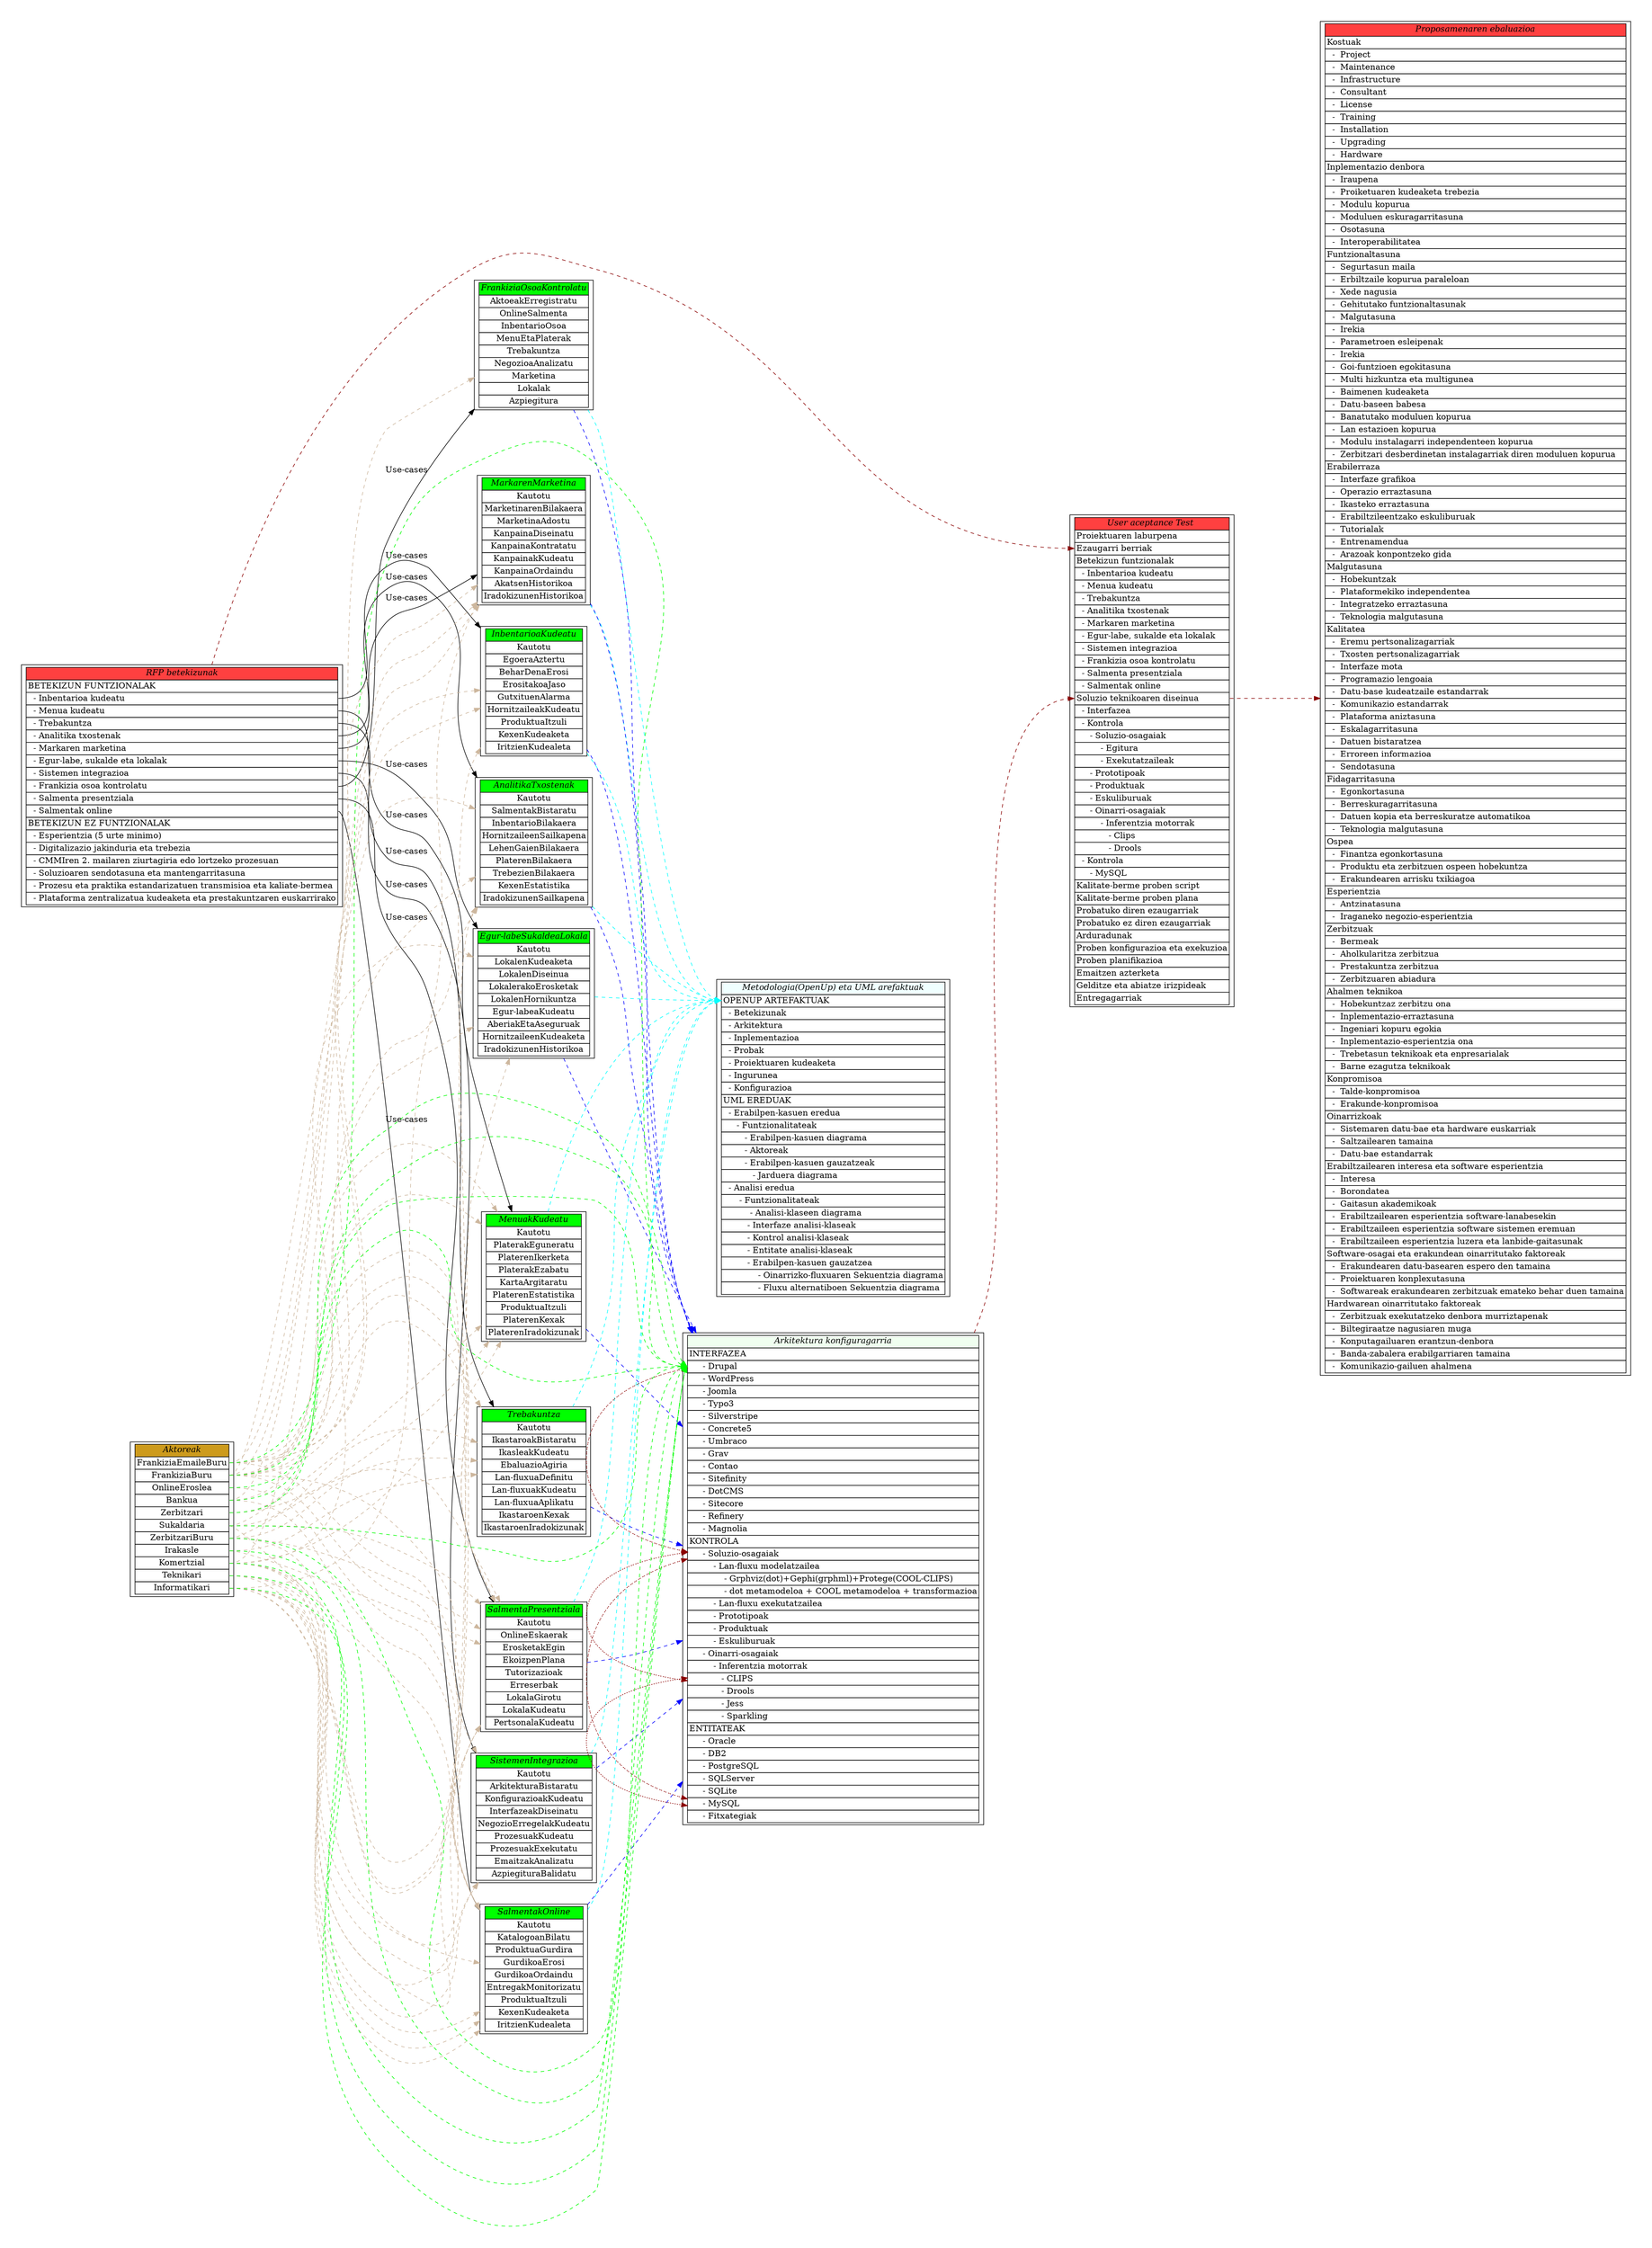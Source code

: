 digraph {
    graph [pad="0.5", nodesep="0.5", ranksep="2"];
    node [shape=box]
    rankdir=LR;


/* RFPko funtzionalitateak */

RFP_betekizunak [label=<
<table border="0" cellborder="1" cellspacing="0">
  <tr><td bgcolor="brown1"><i>RFP betekizunak</i></td></tr>
  <tr><td align = "left" port="1">BETEKIZUN FUNTZIONALAK</td></tr>
  <tr><td align = "left" port="2">  - Inbentarioa kudeatu</td></tr>
  <tr><td align = "left" port="3">  - Menua kudeatu</td></tr>
  <tr><td align = "left" port="4">  - Trebakuntza</td></tr>
  <tr><td align = "left" port="5">  - Analitika txostenak</td></tr>
  <tr><td align = "left" port="6">  - Markaren marketina</td></tr>
  <tr><td align = "left" port="7">  - Egur-labe, sukalde eta lokalak</td></tr>
  <tr><td align = "left" port="8">  - Sistemen integrazioa</td></tr>
  <tr><td align = "left" port="9">  - Frankizia osoa kontrolatu</td></tr>
  <tr><td align = "left" port="10">  - Salmenta presentziala</td></tr>
  <tr><td align = "left" port="11">  - Salmentak online</td></tr>
  <tr><td align = "left" port="20">BETEKIZUN EZ FUNTZIONALAK</td></tr>
  <tr><td align = "left" port="21">  - Esperientzia (5 urte minimo)</td></tr>
  <tr><td align = "left" port="22">  - Digitalizazio jakinduria eta trebezia</td></tr>
  <tr><td align = "left" port="23">  - CMMIren 2. mailaren ziurtagiria edo lortzeko prozesuan</td></tr>
  <tr><td align = "left" port="24">  - Soluzioaren sendotasuna eta mantengarritasuna</td></tr>
  <tr><td align = "left" port="25">  - Prozesu eta praktika estandarizatuen transmisioa eta kaliate-bermea </td></tr>
  <tr><td align = "left" port="26">  - Plataforma zentralizatua kudeaketa eta prestakuntzaren euskarrirako</td></tr>
 
</table>>];




/* Funtzionalitateen erabilpen-kasuak */
SalmentakOnline [label=<
	<table border="0" cellborder="1" cellspacing="0">
  <tr><td bgcolor="green1"><i>SalmentakOnline</i></td></tr>
  <tr><td port="1">Kautotu</td></tr>
  <tr><td port="2">KatalogoanBilatu</td></tr>
  <tr><td port="3">ProduktuaGurdira</td></tr>
  <tr><td port="4">GurdikoaErosi</td></tr>
  <tr><td port="5">GurdikoaOrdaindu</td></tr>
  <tr><td port="6">EntregakMonitorizatu</td></tr>
  <tr><td port="7">ProduktuaItzuli</td></tr>
  <tr><td port="8">KexenKudeaketa</td></tr>
  <tr><td port="9">IritzienKudealeta</td></tr>
</table>>];

SalmentaPresentziala [label=<
	<table border="0" cellborder="1" cellspacing="0">
  <tr><td bgcolor="green1"><i>SalmentaPresentziala</i></td></tr>
  <tr><td port="1">Kautotu</td></tr>
  <tr><td port="2">KatalogoanBilatu</td></tr>
  <tr><td port="3">ProduktuaGurdira</td></tr>
  <tr><td port="4">GurdikoaErosi</td></tr>
  <tr><td port="5">GurdikoaOrdaindu</td></tr>
  <tr><td port="6">EntregakMonitorizatu</td></tr>
  <tr><td port="7">ProduktuaItzuli</td></tr>
  <tr><td port="8">KexenKudeaketa</td></tr>
  <tr><td port="9">IritzienKudealeta</td></tr>
</table>>];

InbentarioaKudeatu [label=<
<table border="0" cellborder="1" cellspacing="0">
  <tr><td bgcolor="green1"><i>InbentarioaKudeatu</i></td></tr>
  <tr><td port="1">Kautotu</td></tr>
  <tr><td port="2">EgoeraAztertu</td></tr>
  <tr><td port="3">BeharDenaErosi</td></tr>
  <tr><td port="4">ErositakoaJaso</td></tr>
  <tr><td port="5">GutxituenAlarma</td></tr>
  <tr><td port="6">HornitzaileakKudeatu</td></tr>
  <tr><td port="7">ProduktuaItzuli</td></tr>
  <tr><td port="8">KexenKudeaketa</td></tr>
  <tr><td port="9">IritzienKudealeta</td></tr>
</table>>];



MenuakKudeatu [label=<
<table border="0" cellborder="1" cellspacing="0">
  <tr><td bgcolor="green1"><i>MenuakKudeatu</i></td></tr>
  <tr><td port="1">Kautotu</td></tr>
  <tr><td port="2">PlaterakEguneratu</td></tr>
  <tr><td port="3">PlaterenIkerketa</td></tr>
  <tr><td port="4">PlaterakEzabatu</td></tr>
  <tr><td port="5">KartaArgitaratu</td></tr>
  <tr><td port="6">PlaterenEstatistika</td></tr>
  <tr><td port="7">ProduktuaItzuli</td></tr>
  <tr><td port="8">PlaterenKexak</td></tr>
  <tr><td port="9">PlaterenIradokizunak</td></tr>
</table>>];

Trebakuntza [label=<
<table border="0" cellborder="1" cellspacing="0">
  <tr><td bgcolor="green1"><i>Trebakuntza</i></td></tr>
  <tr><td port="1">Kautotu</td></tr>
  <tr><td port="2">IkastaroakBistaratu</td></tr>
  <tr><td port="3">IkasleakKudeatu</td></tr>
  <tr><td port="4">EbaluazioAgiria</td></tr>
  <tr><td port="5">Lan-fluxuaDefinitu</td></tr>
  <tr><td port="6">Lan-fluxuakKudeatu</td></tr>
  <tr><td port="7">Lan-fluxuaAplikatu</td></tr>
  <tr><td port="8">IkastaroenKexak</td></tr>
  <tr><td port="9">IkastaroenIradokizunak</td></tr>
</table>>];




AnalitikaTxostenak [label=<
<table border="0" cellborder="1" cellspacing="0">
  <tr><td bgcolor="green1"><i>AnalitikaTxostenak</i></td></tr>
  <tr><td port="1">Kautotu</td></tr>
  <tr><td port="2">SalmentakBistaratu</td></tr>
  <tr><td port="3">InbentarioBilakaera</td></tr>
  <tr><td port="4">HornitzaileenSailkapena</td></tr>
  <tr><td port="5">LehenGaienBilakaera</td></tr>
  <tr><td port="6">PlaterenBilakaera</td></tr>
  <tr><td port="7">TrebezienBilakaera</td></tr>
  <tr><td port="8">KexenEstatistika</td></tr>
  <tr><td port="9">IradokizunenSailkapena</td></tr>
</table>>];


MarkarenMarketina [label=<
<table border="0" cellborder="1" cellspacing="0">
  <tr><td bgcolor="green1"><i>MarkarenMarketina</i></td></tr>
  <tr><td port="1">Kautotu</td></tr>
  <tr><td port="2">MarketinarenBilakaera</td></tr>
  <tr><td port="3">MarketinaAdostu</td></tr>
  <tr><td port="4">KanpainaDiseinatu</td></tr>
  <tr><td port="5">KanpainaKontratatu</td></tr>
  <tr><td port="6">KanpainakKudeatu</td></tr>
  <tr><td port="7">KanpainaOrdaindu</td></tr>
  <tr><td port="8">AkatsenHistorikoa</td></tr>
  <tr><td port="9">IradokizunenHistorikoa</td></tr>
</table>>];

/* Gidoiak izenean ez */
"Egur-labeSukaldeaLokala" [label=<                       
<table border="0" cellborder="1" cellspacing="0">
  <tr><td bgcolor="green1"><i>Egur-labeSukaldeaLokala</i></td></tr>
  <tr><td port="1">Kautotu</td></tr>
  <tr><td port="2">LokalenKudeaketa</td></tr>
  <tr><td port="3">LokalenDiseinua</td></tr>
  <tr><td port="4">LokalerakoErosketak</td></tr>
  <tr><td port="5">LokalenHornikuntza</td></tr>
  <tr><td port="6">Egur-labeaKudeatu</td></tr>
  <tr><td port="7">AberiakEtaAseguruak</td></tr>
  <tr><td port="8">HornitzaileenKudeaketa</td></tr>
  <tr><td port="9">IradokizunenHistorikoa</td></tr>
</table>>];

SistemenIntegrazioa [label=<
<table border="0" cellborder="1" cellspacing="0">
  <tr><td bgcolor="green1"><i>SistemenIntegrazioa</i></td></tr>
  <tr><td port="1">Kautotu</td></tr>
  <tr><td port="2">ArkitekturaBistaratu</td></tr>
  <tr><td port="3">KonfigurazioakKudeatu</td></tr>
  <tr><td port="4">InterfazeakDiseinatu</td></tr>
  <tr><td port="5">NegozioErregelakKudeatu</td></tr>
  <tr><td port="6">ProzesuakKudeatu</td></tr>
  <tr><td port="7">ProzesuakExekutatu</td></tr>
  <tr><td port="8">EmaitzakAnalizatu</td></tr>
  <tr><td port="9">AzpiegituraBalidatu</td></tr>
</table>>];


FrankiziaOsoaKontrolatu [label=<
<table border="0" cellborder="1" cellspacing="0">
  <tr><td bgcolor="green1"><i>FrankiziaOsoaKontrolatu</i></td></tr>
  <tr><td port="1">AktoeakErregistratu</td></tr>
  <tr><td port="2">OnlineSalmenta</td></tr>
  <tr><td port="3">InbentarioOsoa</td></tr>
  <tr><td port="4">MenuEtaPlaterak</td></tr>
  <tr><td port="5">Trebakuntza</td></tr>
  <tr><td port="6">NegozioaAnalizatu</td></tr>
  <tr><td port="7">Marketina</td></tr>
  <tr><td port="8">Lokalak</td></tr>
  <tr><td port="9">Azpiegitura</td></tr>
</table>>];

SalmentaPresentziala [label=<
<table border="0" cellborder="1" cellspacing="0">
  <tr><td bgcolor="green1"><i>SalmentaPresentziala</i></td></tr>
  <tr><td port="1">Kautotu</td></tr>
  <tr><td port="2">OnlineEskaerak</td></tr>
  <tr><td port="3">ErosketakEgin</td></tr>
  <tr><td port="4">EkoizpenPlana</td></tr>
  <tr><td port="5">Tutorizazioak</td></tr>
  <tr><td port="6">Erreserbak</td></tr>
  <tr><td port="7">LokalaGirotu</td></tr>
  <tr><td port="8">LokalaKudeatu</td></tr>
  <tr><td port="9">PertsonalaKudeatu</td></tr>
</table>>];

/* Funtzionalitateen analisi eta diseinua */
"OpenUP eta UML arefaktuak" [label=<
	<table border="0" cellborder="1" cellspacing="0">
  <tr><td bgcolor="azure"><i>Metodologia(OpenUp) eta UML arefaktuak</i></td></tr>
  <tr><td align = "left" port="0">OPENUP ARTEFAKTUAK</td></tr>
  <tr><td align = "left" port="1">  - Betekizunak</td></tr>
  <tr><td align = "left" port="2">  - Arkitektura</td></tr>
  <tr><td align = "left" port="3">  - Inplementazioa</td></tr>
  <tr><td align = "left" port="4">  - Probak</td></tr>
  <tr><td align = "left" port="5">  - Proiektuaren kudeaketa</td></tr>
  <tr><td align = "left" port="6">  - Ingurunea</td></tr>
  <tr><td align = "left" port="7">  - Konfigurazioa</td></tr>
  <tr><td align = "left" port="8">UML EREDUAK</td></tr>
  <tr><td align = "left" port="9">  - Erabilpen-kasuen eredua</td></tr>
  <tr><td align = "left" port="10">     - Funtzionalitateak</td></tr>
  <tr><td align = "left" port="11">        - Erabilpen-kasuen diagrama</td></tr>
  <tr><td align = "left" port="12">        - Aktoreak</td></tr>
  <tr><td align = "left" port="13">        - Erabilpen-kasuen gauzatzeak</td></tr>
  <tr><td align = "left" port="14">           - Jarduera diagrama</td></tr>
  <tr><td align = "left" port="15">  - Analisi eredua</td></tr>
  <tr><td align = "left" port="16">      - Funtzionalitateak</td></tr>
  <tr><td align = "left" port="17">          - Analisi-klaseen diagrama</td></tr>
  <tr><td align = "left" port="18">         - Interfaze analisi-klaseak</td></tr>
  <tr><td align = "left" port="19">         - Kontrol analisi-klaseak</td></tr>
  <tr><td align = "left" port="20">         - Entitate analisi-klaseak</td></tr>
  <tr><td align = "left" port="21">         - Erabilpen-kasuen gauzatzea</td></tr>
  <tr><td align = "left" port="22">             - Oinarrizko-fluxuaren Sekuentzia diagrama</td></tr>
  <tr><td align = "left" port="23">             - Fluxu alternatiboen Sekuentzia diagrama</td></tr>
</table>>];

/* Produktuen arkitektura */
Arkitektura [label=<
	<table border="0" cellborder="1" cellspacing="0">
  <tr><td bgcolor="honeydew"><i>Arkitektura konfiguragarria</i></td></tr>
  <tr><td align = "left" port="1">INTERFAZEA</td></tr>
  <tr><td align = "left" port="2">     - Drupal</td></tr>
  <tr><td align = "left" port="3">     - WordPress</td></tr>
  <tr><td align = "left" port="4">     - Joomla</td></tr>
  <tr><td align = "left" port="5">     - Typo3</td></tr>
  <tr><td align = "left" port="6">     - Silverstripe</td></tr>
  <tr><td align = "left" port="7">     - Concrete5</td></tr>
  <tr><td align = "left" port="8">     - Umbraco</td></tr>
  <tr><td align = "left" port="9">     - Grav</td></tr>
  <tr><td align = "left" port="10">     - Contao</td></tr>
  <tr><td align = "left" port="11">     - Sitefinity</td></tr>
  <tr><td align = "left" port="12">     - DotCMS</td></tr>
  <tr><td align = "left" port="13">     - Sitecore</td></tr>
  <tr><td align = "left" port="14">     - Refinery</td></tr>
  <tr><td align = "left" port="15">     - Magnolia</td></tr>
  <tr><td align = "left" port="16">KONTROLA</td></tr>
  <tr><td align = "left" port="17">     - Soluzio-osagaiak </td></tr>
  <tr><td align = "left" port="18">         - Lan-fluxu modelatzailea </td></tr> 
  <tr><td align = "left" port="19">             - Grphviz(dot)+Gephi(grphml)+Protege(COOL-CLIPS)</td></tr> 
  <tr><td align = "left" port="20">             - dot metamodeloa + COOL metamodeloa + transformazioa</td></tr> 
  <tr><td align = "left" port="21">         - Lan-fluxu exekutatzailea </td></tr> 
  <tr><td align = "left" port="22">         - Prototipoak </td></tr> 
  <tr><td align = "left" port="23">         - Produktuak </td></tr>
  <tr><td align = "left" port="24">         - Eskuliburuak </td></tr>
  <tr><td align = "left" port="25">     - Oinarri-osagaiak </td></tr>
  <tr><td align = "left" port="26">         - Inferentzia motorrak</td></tr>
  <tr><td align = "left" port="27">            - CLIPS</td></tr>
  <tr><td align = "left" port="28">            - Drools</td></tr>
  <tr><td align = "left" port="29">            - Jess</td></tr>
  <tr><td align = "left" port="30">            - Sparkling</td></tr>
  <tr><td align = "left" port="31">ENTITATEAK</td></tr>
  <tr><td align = "left" port="32">     - Oracle</td></tr>
  <tr><td align = "left" port="33">     - DB2</td></tr>
  <tr><td align = "left" port="34">     - PostgreSQL</td></tr>
  <tr><td align = "left" port="35">     - SQLServer</td></tr>
  <tr><td align = "left" port="36">     - SQLite</td></tr>
  <tr><td align = "left" port="37">     - MySQL</td></tr>
  <tr><td align = "left" port="37">     - Fitxategiak</td></tr>
</table>>];

/* User aceptance Test  */

UserAceptanceTest [label=<
<table border="0" cellborder="1" cellspacing="0">
  <tr><td bgcolor="brown1"><i>User aceptance Test </i></td></tr>
  <tr><td align = "left" port="1">Proiektuaren laburpena</td></tr>
  <tr><td align = "left" port="2">Ezaugarri berriak</td></tr>
  <tr><td align = "left" port="3">Betekizun funtzionalak</td></tr>
  <tr><td align = "left" port="4">  - Inbentarioa kudeatu</td></tr>
  <tr><td align = "left" port="5">  - Menua kudeatu</td></tr>
  <tr><td align = "left" port="6">  - Trebakuntza</td></tr>
  <tr><td align = "left" port="7">  - Analitika txostenak</td></tr>
  <tr><td align = "left" port="8">  - Markaren marketina</td></tr>
  <tr><td align = "left" port="9">  - Egur-labe, sukalde eta lokalak</td></tr>
  <tr><td align = "left" port="10">  - Sistemen integrazioa</td></tr>
  <tr><td align = "left" port="11">  - Frankizia osoa kontrolatu</td></tr>
  <tr><td align = "left" port="12">  - Salmenta presentziala</td></tr>
  <tr><td align = "left" port="13">  - Salmentak online</td></tr>
  <tr><td align = "left" port="14">Soluzio teknikoaren diseinua</td></tr>
  <tr><td align = "left" port="15">  - Interfazea</td></tr>
  <tr><td align = "left" port="16">  - Kontrola</td></tr>
  <tr><td align = "left" port="17">     - Soluzio-osagaiak </td></tr>
  <tr><td align = "left" port="18">         - Egitura</td></tr> 
  <tr><td align = "left" port="19">         - Exekutatzaileak </td></tr> 
  <tr><td align = "left" port="20">     - Prototipoak </td></tr> 
  <tr><td align = "left" port="21">     - Produktuak </td></tr>
  <tr><td align = "left" port="22">     - Eskuliburuak </td></tr>
  <tr><td align = "left" port="23">     - Oinarri-osagaiak </td></tr>
  <tr><td align = "left" port="24">         - Inferentzia motorrak</td></tr>
  <tr><td align = "left" port="25">            - Clips</td></tr>
  <tr><td align = "left" port="26">            - Drools</td></tr>
  <tr><td align = "left" port="27">  - Kontrola</td></tr>
  <tr><td align = "left" port="28">     - MySQL</td></tr>
  <tr><td align = "left" port="29">Kalitate-berme proben script</td></tr>
  <tr><td align = "left" port="30">Kalitate-berme proben plana</td></tr>
  <tr><td align = "left" port="31">Probatuko diren ezaugarriak</td></tr>
  <tr><td align = "left" port="32">Probatuko ez diren ezaugarriak</td></tr>
  <tr><td align = "left" port="33">Arduradunak</td></tr>
  <tr><td align = "left" port="34">Proben konfigurazioa eta exekuzioa</td></tr>
  <tr><td align = "left" port="35">Proben planifikazioa</td></tr>
  <tr><td align = "left" port="36">Emaitzen azterketa</td></tr>
  <tr><td align = "left" port="37">Gelditze eta abiatze irizpideak</td></tr>
  <tr><td align = "left" port="38">Entregagarriak</td></tr>
</table>>];

/* RFP bidez eskatutako proposamenaren ebaluazioa  */

ProposamenarenEbaluazioa [label=<
<table border="0" cellborder="1" cellspacing="0">
  <tr><td bgcolor="brown1"><i>Proposamenaren ebaluazioa</i></td></tr>
  <tr><td align = "left" port="0">Kostuak</td></tr>
  <tr><td align = "left" port="2">  -  Project</td></tr>
  <tr><td align = "left" port="2">  -  Maintenance</td></tr>
  <tr><td align = "left" port="2">  -  Infrastructure</td></tr>
  <tr><td align = "left" port="2">  -  Consultant</td></tr>
  <tr><td align = "left" port="2">  -  License</td></tr>
  <tr><td align = "left" port="2">  -  Training</td></tr>
  <tr><td align = "left" port="2">  -  Installation</td></tr>
  <tr><td align = "left" port="2">  -  Upgrading</td></tr>
  <tr><td align = "left" port="2">  -  Hardware</td></tr>
  <tr><td align = "left" port="0">Inplementazio denbora</td></tr>
  <tr><td align = "left" port="2">  -  Iraupena</td></tr>
  <tr><td align = "left" port="2">  -  Proiketuaren kudeaketa trebezia</td></tr>
  <tr><td align = "left" port="2">  -  Modulu kopurua</td></tr>
  <tr><td align = "left" port="2">  -  Moduluen eskuragarritasuna</td></tr>
  <tr><td align = "left" port="2">  -  Osotasuna</td></tr>
  <tr><td align = "left" port="2">  -  Interoperabilitatea</td></tr>
  <tr><td align = "left" port="0">Funtzionaltasuna</td></tr>
  <tr><td align = "left" port="2">  -  Segurtasun maila</td></tr>
  <tr><td align = "left" port="2">  -  Erbiltzaile kopurua paraleloan</td></tr>
  <tr><td align = "left" port="2">  -  Xede nagusia</td></tr>
  <tr><td align = "left" port="2">  -  Gehitutako funtzionaltasunak</td></tr>
  <tr><td align = "left" port="2">  -  Malgutasuna</td></tr>
  <tr><td align = "left" port="2">  -  Irekia</td></tr>
  <tr><td align = "left" port="2">  -  Parametroen esleipenak</td></tr>
  <tr><td align = "left" port="2">  -  Irekia</td></tr>
  <tr><td align = "left" port="2">  -  Goi-funtzioen egokitasuna</td></tr>
  <tr><td align = "left" port="2">  -  Multi hizkuntza eta multigunea</td></tr>
  <tr><td align = "left" port="2">  -  Baimenen kudeaketa</td></tr>
  <tr><td align = "left" port="2">  -  Datu-baseen babesa</td></tr>
  <tr><td align = "left" port="2">  -  Banatutako moduluen kopurua</td></tr>
  <tr><td align = "left" port="2">  -  Lan estazioen kopurua</td></tr>
  <tr><td align = "left" port="2">  -  Modulu instalagarri independenteen kopurua</td></tr>
  <tr><td align = "left" port="2">  -  Zerbitzari desberdinetan instalagarriak diren moduluen kopurua</td></tr>
  <tr><td align = "left" port="0">Erabilerraza</td></tr>
  <tr><td align = "left" port="2">  -  Interfaze grafikoa</td></tr>
  <tr><td align = "left" port="2">  -  Operazio erraztasuna</td></tr>
  <tr><td align = "left" port="2">  -  Ikasteko erraztasuna</td></tr>
  <tr><td align = "left" port="2">  -  Erabiltzileentzako eskuliburuak</td></tr>
  <tr><td align = "left" port="2">  -  Tutorialak</td></tr>
  <tr><td align = "left" port="2">  -  Entrenamendua</td></tr>
  <tr><td align = "left" port="2">  -  Arazoak konpontzeko gida</td></tr>  
  <tr><td align = "left" port="0">Malgutasuna</td></tr>
  <tr><td align = "left" port="2">  -  Hobekuntzak</td></tr>
  <tr><td align = "left" port="2">  -  Plataformekiko independentea</td></tr>
  <tr><td align = "left" port="2">  -  Integratzeko erraztasuna</td></tr>
  <tr><td align = "left" port="2">  -  Teknologia malgutasuna</td></tr>
  <tr><td align = "left" port="0">Kalitatea</td></tr>
  <tr><td align = "left" port="2">  -  Eremu pertsonalizagarriak</td></tr>
  <tr><td align = "left" port="2">  -  Txosten pertsonalizagarriak</td></tr>
  <tr><td align = "left" port="2">  -  Interfaze mota</td></tr>
  <tr><td align = "left" port="2">  -  Programazio lengoaia</td></tr>
  <tr><td align = "left" port="2">  -  Datu-base kudeatzaile estandarrak</td></tr>
  <tr><td align = "left" port="2">  -  Komunikazio estandarrak</td></tr>
  <tr><td align = "left" port="2">  -  Plataforma aniztasuna</td></tr>
  <tr><td align = "left" port="2">  -  Eskalagarritasuna</td></tr>
  <tr><td align = "left" port="2">  -  Datuen bistaratzea</td></tr>
  <tr><td align = "left" port="2">  -  Erroreen informazioa</td></tr>
  <tr><td align = "left" port="2">  -  Sendotasuna</td></tr>
  <tr><td align = "left" port="0">Fidagarritasuna</td></tr>
  <tr><td align = "left" port="2">  -  Egonkortasuna</td></tr>
  <tr><td align = "left" port="2">  -  Berreskuragarritasuna</td></tr>
  <tr><td align = "left" port="2">  -  Datuen kopia eta berreskuratze automatikoa</td></tr>
  <tr><td align = "left" port="2">  -  Teknologia malgutasuna</td></tr>
  <tr><td align = "left" port="0">Ospea</td></tr>
  <tr><td align = "left" port="2">  -  Finantza egonkortasuna</td></tr>
  <tr><td align = "left" port="2">  -  Produktu eta zerbitzuen ospeen hobekuntza</td></tr>
  <tr><td align = "left" port="2">  -  Erakundearen arrisku txikiagoa</td></tr>
  <tr><td align = "left" port="0">Esperientzia</td></tr>
  <tr><td align = "left" port="2">  -  Antzinatasuna</td></tr>
  <tr><td align = "left" port="2">  -  Iraganeko negozio-esperientzia</td></tr>
  <tr><td align = "left" port="0">Zerbitzuak</td></tr>
  <tr><td align = "left" port="2">  -  Bermeak</td></tr>
  <tr><td align = "left" port="2">  -  Aholkularitza zerbitzua</td></tr>
  <tr><td align = "left" port="2">  -  Prestakuntza zerbitzua</td></tr>
  <tr><td align = "left" port="2">  -  Zerbitzuaren abiadura </td></tr>
  <tr><td align = "left" port="0">Ahalmen teknikoa</td></tr>
  <tr><td align = "left" port="2">  -  Hobekuntzaz zerbitzu ona</td></tr>
  <tr><td align = "left" port="2">  -  Inplementazio-erraztasuna</td></tr>
  <tr><td align = "left" port="2">  -  Ingeniari kopuru egokia</td></tr>
  <tr><td align = "left" port="2">  -  Inplementazio-esperientzia ona</td></tr>
  <tr><td align = "left" port="2">  -  Trebetasun teknikoak eta enpresarialak</td></tr>
  <tr><td align = "left" port="2">  -  Barne ezagutza teknikoak</td></tr>
  <tr><td align = "left" port="0">Konpromisoa</td></tr>
  <tr><td align = "left" port="2">  -  Talde-konpromisoa</td></tr>
  <tr><td align = "left" port="2">  -  Erakunde-konpromisoa</td></tr>
  <tr><td align = "left" port="0">Oinarrizkoak</td></tr>
  <tr><td align = "left" port="2">  -  Sistemaren datu-bae eta hardware euskarriak</td></tr>
  <tr><td align = "left" port="2">  -  Saltzailearen tamaina</td></tr>
  <tr><td align = "left" port="2">  -  Datu-bae estandarrak</td></tr>
  <tr><td align = "left" port="0">Erabiltzailearen interesa eta software esperientzia</td></tr>
  <tr><td align = "left" port="2">  -  Interesa</td></tr>
  <tr><td align = "left" port="2">  -  Borondatea</td></tr>
  <tr><td align = "left" port="2">  -  Gaitasun akademikoak</td></tr>
  <tr><td align = "left" port="2">  -  Erabiltzailearen esperientzia software-lanabesekin</td></tr>
  <tr><td align = "left" port="2">  -  Erabiltzaileen esperientzia software sistemen eremuan</td></tr>
  <tr><td align = "left" port="2">  -  Erabiltzaileen esperientzia luzera eta lanbide-gaitasunak</td></tr>
  <tr><td align = "left" port="0">Software-osagai eta erakundean oinarritutako faktoreak</td></tr>
  <tr><td align = "left" port="2">  -  Erakundearen datu-basearen espero den tamaina</td></tr>
  <tr><td align = "left" port="2">  -  Proiektuaren konplexutasuna</td></tr>
  <tr><td align = "left" port="2">  -  Softwareak erakundearen zerbitzuak emateko behar duen tamaina</td></tr>
  <tr><td align = "left" port="0">Hardwarean oinarritutako faktoreak</td></tr>
  <tr><td align = "left" port="2">  -  Zerbitzuak exekutatzeko denbora murriztapenak</td></tr>
  <tr><td align = "left" port="2">  -  Biltegiraatze nagusiaren muga</td></tr>
  <tr><td align = "left" port="2">  -  Konputagailuaren erantzun-denbora</td></tr>
  <tr><td align = "left" port="2">  -  Banda-zabalera erabilgarriaren tamaina</td></tr>
  <tr><td align = "left" port="2">  -  Komunikazio-gailuen ahalmena</td></tr>
 
</table>>];





/* Funtzionalitateen aktoreak */

Aktoreak [label=<
<table border="0" cellborder="1" cellspacing="0">
  <tr><td bgcolor="goldenrod3"><i>Aktoreak</i></td></tr>
  <tr><td port="1">FrankiziaEmaileBuru</td></tr>
  <tr><td port="2">FrankiziaBuru</td></tr>
  <tr><td port="3">OnlineEroslea</td></tr>
  <tr><td port="4">Bankua</td></tr>
  <tr><td port="5">Zerbitzari</td></tr>
  <tr><td port="6">Sukaldaria</td></tr>
  <tr><td port="7">ZerbitzariBuru</td></tr>
  <tr><td port="8">Irakasle</td></tr>
  <tr><td port="9">Komertzial</td></tr>
  <tr><td port="10">Teknikari</td></tr>
  <tr><td port="11">Informatikari</td></tr>
</table>>];

/* Funtzionalitateen erabilpen-kasuen eszenarioak */

RFP_betekizunak:2 -> InbentarioaKudeatu [label="Use-cases"];
RFP_betekizunak:3 -> MenuakKudeatu [label="Use-cases"];
RFP_betekizunak:4 -> Trebakuntza [label="Use-cases"];
RFP_betekizunak:5 -> AnalitikaTxostenak [label="Use-cases"];
RFP_betekizunak:6 -> MarkarenMarketina [label="Use-cases"];
RFP_betekizunak:7 -> "Egur-labeSukaldeaLokala" [label="Use-cases"];
RFP_betekizunak:8 -> SistemenIntegrazioa [label="Use-cases"];
RFP_betekizunak:9 -> FrankiziaOsoaKontrolatu [label="Use-cases"];
RFP_betekizunak:10 -> SalmentaPresentziala [label="Use-cases"];
RFP_betekizunak:11 -> SalmentakOnline [label="Use-cases"];


Aktoreak:1 -> SalmentakOnline  [color="bisque3"style="dashed"];
Aktoreak:2 -> SalmentakOnline  [color="bisque3"style="dashed"];
Aktoreak:3 -> SalmentakOnline  [color="bisque3"style="dashed"];
Aktoreak:4 -> SalmentakOnline  [color="bisque3"style="dashed"];
Aktoreak:6 -> SalmentakOnline  [color="bisque3"style="dashed"];
Aktoreak:7 -> SalmentakOnline  [color="bisque3"style="dashed"];
Aktoreak:9 -> SalmentakOnline  [color="bisque3"style="dashed"];
Aktoreak:10 -> SalmentakOnline  [color="bisque3"style="dashed"];
Aktoreak:11 -> SalmentakOnline  [color="bisque3"style="dashed"];

Aktoreak:2 -> InbentarioaKudeatu  [color="bisque3"style="dashed"];
Aktoreak:4 -> InbentarioaKudeatu  [color="bisque3"style="dashed"];
Aktoreak:11 -> InbentarioaKudeatu  [color="bisque3"style="dashed"];

Aktoreak:1 -> MenuakKudeatu  [color="bisque3"style="dashed"];
Aktoreak:2 -> MenuakKudeatu  [color="bisque3"style="dashed"];
Aktoreak:6 -> MenuakKudeatu  [color="bisque3"style="dashed"];
Aktoreak:7 -> MenuakKudeatu  [color="bisque3"style="dashed"];
Aktoreak:9 -> MenuakKudeatu  [color="bisque3"style="dashed"];

Aktoreak:2 -> Trebakuntza  [color="bisque3"style="dashed"];
Aktoreak:5 -> Trebakuntza  [color="bisque3"style="dashed"];
Aktoreak:6 -> Trebakuntza  [color="bisque3"style="dashed"];
Aktoreak:7 -> Trebakuntza  [color="bisque3"style="dashed"];
Aktoreak:8 -> Trebakuntza  [color="bisque3"style="dashed"];

Aktoreak:1 -> AnalitikaTxostenak  [color="bisque3"style="dashed"];
Aktoreak:2 -> AnalitikaTxostenak  [color="bisque3"style="dashed"];
Aktoreak:9 -> AnalitikaTxostenak  [color="bisque3"style="dashed"];
Aktoreak:11 -> AnalitikaTxostenak  [color="bisque3"style="dashed"];

Aktoreak:1 -> MarkarenMarketina  [color="bisque3"style="dashed"];
Aktoreak:2 -> MarkarenMarketina  [color="bisque3"style="dashed"];
Aktoreak:9 -> MarkarenMarketina  [color="bisque3"style="dashed"];
Aktoreak:11 -> MarkarenMarketina  [color="bisque3"style="dashed"];

Aktoreak:1 -> "Egur-labeSukaldeaLokala"  [color="bisque3"style="dashed"];
Aktoreak:2 -> "Egur-labeSukaldeaLokala"  [color="bisque3"style="dashed"];
Aktoreak:10 -> "Egur-labeSukaldeaLokala"  [color="bisque3"style="dashed"];

Aktoreak:2 -> SistemenIntegrazioa  [color="bisque3"style="dashed"];
Aktoreak:9 -> SistemenIntegrazioa  [color="bisque3"style="dashed"];
Aktoreak:11 -> SistemenIntegrazioa  [color="bisque3"style="dashed"];

Aktoreak:1 -> FrankiziaOsoaKontrolatu  [color="bisque3"style="dashed"];

Aktoreak:2 -> SalmentaPresentziala [color="bisque3"style="dashed"];
Aktoreak:4 -> SalmentaPresentziala [color="bisque3"style="dashed"];
Aktoreak:5 -> SalmentaPresentziala [color="bisque3"style="dashed"];
Aktoreak:6 -> SalmentaPresentziala [color="bisque3"style="dashed"];
Aktoreak:7 -> SalmentaPresentziala [color="bisque3"style="dashed"];
Aktoreak:8 -> SalmentaPresentziala [color="bisque3"style="dashed"];
Aktoreak:9 -> SalmentaPresentziala [color="bisque3"style="dashed"];
Aktoreak:10 -> SalmentaPresentziala [color="bisque3"style="dashed"];
Aktoreak:11 -> SalmentaPresentziala [color="bisque3"style="dashed"];




/* UML diagramak eta arkitektura */

SalmentakOnline ->  "OpenUP eta UML arefaktuak":0 [color="cyan" style="dashed"];
InbentarioaKudeatu ->  "OpenUP eta UML arefaktuak":0 [color="cyan" style="dashed"];
MenuakKudeatu ->  "OpenUP eta UML arefaktuak":0 [color="cyan" style="dashed"];
Trebakuntza ->  "OpenUP eta UML arefaktuak":0 [color="cyan" style="dashed"];
AnalitikaTxostenak ->  "OpenUP eta UML arefaktuak":0 [color="cyan" style="dashed"];
MarkarenMarketina ->  "OpenUP eta UML arefaktuak":0 [color="cyan" style="dashed"];
"Egur-labeSukaldeaLokala" ->  "OpenUP eta UML arefaktuak":0 [color="cyan" style="dashed"];
SistemenIntegrazioa ->  "OpenUP eta UML arefaktuak":0 [color="cyan" style="dashed"];
FrankiziaOsoaKontrolatu ->  "OpenUP eta UML arefaktuak":0 [color="cyan" style="dashed"];
SalmentaPresentziala ->    "OpenUP eta UML arefaktuak":0 [color="cyan" style="dashed"];

SalmentakOnline ->    Arkitektura [color="blue" style="dashed"];
InbentarioaKudeatu ->    Arkitektura [color="blue" style="dashed"];
MenuakKudeatu ->    Arkitektura [color="blue" style="dashed"];
Trebakuntza ->    Arkitektura [color="blue" style="dashed"];
AnalitikaTxostenak ->    Arkitektura [color="blue" style="dashed"];
MarkarenMarketina ->    Arkitektura [color="blue" style="dashed"];
"Egur-labeSukaldeaLokala" ->    Arkitektura [color="blue" style="dashed"];
SistemenIntegrazioa ->    Arkitektura [color="blue" style="dashed"];
FrankiziaOsoaKontrolatu ->    Arkitektura [color="blue" style="dashed"];
SalmentaPresentziala ->      Arkitektura [color="blue" style="dashed"];



Aktoreak:1 -> Arkitektura:2 [color="green"style="dashed"];
Aktoreak:2 -> Arkitektura:2 [color="green"style="dashed"];
Aktoreak:3 -> Arkitektura:2 [color="green"style="dashed"];
Aktoreak:4 -> Arkitektura:2 [color="green"style="dashed"];
Aktoreak:5 -> Arkitektura:2 [color="green"style="dashed"];
Aktoreak:6 -> Arkitektura:2 [color="green"style="dashed"];
Aktoreak:7 -> Arkitektura:2 [color="green"style="dashed"];
Aktoreak:8 -> Arkitektura:2 [color="green"style="dashed"];
Aktoreak:9 -> Arkitektura:2 [color="green"style="dashed"];
Aktoreak:10 -> Arkitektura:2 [color="green"style="dashed"];
Aktoreak:11 -> Arkitektura:2 [color="green"style="dashed"];

Arkitektura:2 -> Arkitektura:17 [color="darkred"style="dotted"];
Arkitektura:17 -> Arkitektura:2 [color="darkred"style="dotted"];
Arkitektura:17 -> Arkitektura:27 [color="darkred"style="dotted"];
Arkitektura:27 -> Arkitektura:17 [color="darkred"style="dotted"];
Arkitektura:17 -> Arkitektura:37 [color="darkred"style="dotted"];
Arkitektura:37 -> Arkitektura:17 [color="darkred"style="dotted"];
Arkitektura:27 -> Arkitektura:37 [color="darkred"style="dotted"];
Arkitektura:37 -> Arkitektura:27 [color="darkred"style="dotted"];


RFP_betekizunak -> UserAceptanceTest:2 [color="darkred"style="dashed"];
Arkitektura -> UserAceptanceTest:14 [color="darkred"style="dashed"];

UserAceptanceTest:14 -> ProposamenarenEbaluazioa [color="darkred"style="dashed"];

}